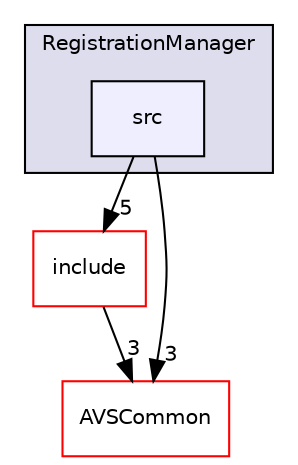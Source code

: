 digraph "/workplace/avs-device-sdk/RegistrationManager/src" {
  compound=true
  node [ fontsize="10", fontname="Helvetica"];
  edge [ labelfontsize="10", labelfontname="Helvetica"];
  subgraph clusterdir_b14333b5607b47fe7356eaa790107bd3 {
    graph [ bgcolor="#ddddee", pencolor="black", label="RegistrationManager" fontname="Helvetica", fontsize="10", URL="dir_b14333b5607b47fe7356eaa790107bd3.html"]
  dir_493579fbb21ccd7b898ae4350f7fa32c [shape=box, label="src", style="filled", fillcolor="#eeeeff", pencolor="black", URL="dir_493579fbb21ccd7b898ae4350f7fa32c.html"];
  }
  dir_82c30e042dc7afd8546dd92e314e84ca [shape=box label="include" fillcolor="white" style="filled" color="red" URL="dir_82c30e042dc7afd8546dd92e314e84ca.html"];
  dir_13e65effb2bde530b17b3d5eefcd0266 [shape=box label="AVSCommon" fillcolor="white" style="filled" color="red" URL="dir_13e65effb2bde530b17b3d5eefcd0266.html"];
  dir_493579fbb21ccd7b898ae4350f7fa32c->dir_82c30e042dc7afd8546dd92e314e84ca [headlabel="5", labeldistance=1.5 headhref="dir_000527_000525.html"];
  dir_493579fbb21ccd7b898ae4350f7fa32c->dir_13e65effb2bde530b17b3d5eefcd0266 [headlabel="3", labeldistance=1.5 headhref="dir_000527_000017.html"];
  dir_82c30e042dc7afd8546dd92e314e84ca->dir_13e65effb2bde530b17b3d5eefcd0266 [headlabel="3", labeldistance=1.5 headhref="dir_000525_000017.html"];
}
